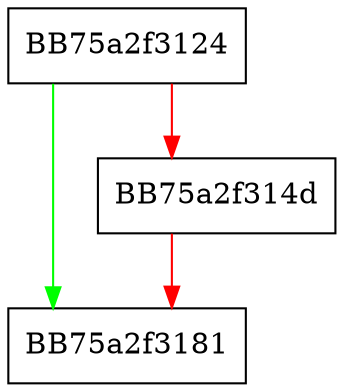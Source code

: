 digraph _Makexloc {
  node [shape="box"];
  graph [splines=ortho];
  BB75a2f3124 -> BB75a2f3181 [color="green"];
  BB75a2f3124 -> BB75a2f314d [color="red"];
  BB75a2f314d -> BB75a2f3181 [color="red"];
}